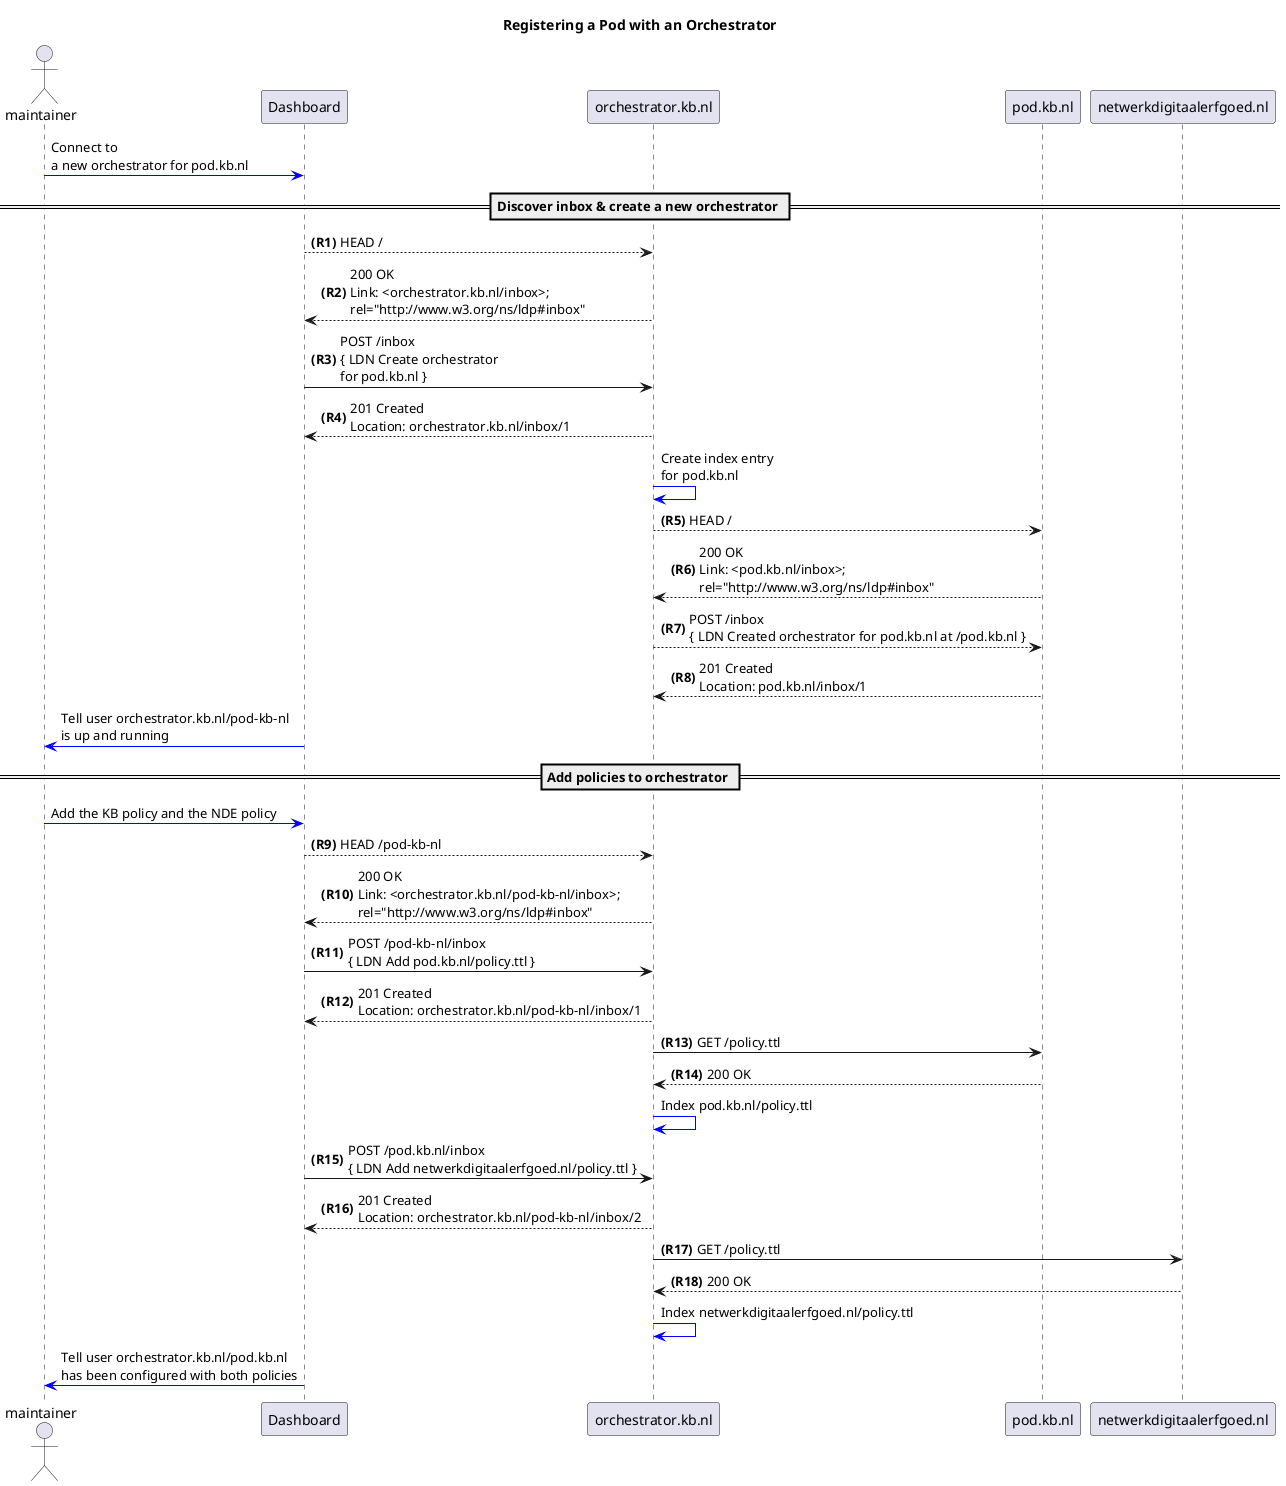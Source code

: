 @startuml

title
 Registering a Pod with an Orchestrator
end title

autonumber "<b>(R0)"
actor maintainer as M
participant Dashboard as D
participant orchestrator.kb.nl as O
participant pod.kb.nl as Pod
participant netwerkdigitaalerfgoed.nl as NDE

autonumber stop
M -[#0000FF]> D: Connect to\na new orchestrator for pod.kb.nl

== Discover inbox & create a new orchestrator ==

autonumber resume
D --> O : HEAD /
D <-- O: 200 OK\nLink: <orchestrator.kb.nl/inbox>;\nrel="http://www.w3.org/ns/ldp#inbox"

D -> O : POST /inbox\n{ LDN Create orchestrator\nfor pod.kb.nl }
D <-- O : 201 Created\nLocation: orchestrator.kb.nl/inbox/1

autonumber stop
O -[#0000FF]> O: Create index entry\nfor pod.kb.nl

autonumber resume
O --> Pod : HEAD /
O <-- Pod: 200 OK\nLink: <pod.kb.nl/inbox>;\nrel="http://www.w3.org/ns/ldp#inbox"

O --> Pod : POST /inbox\n{ LDN Created orchestrator for pod.kb.nl at /pod.kb.nl }
O <-- Pod : 201 Created\nLocation: pod.kb.nl/inbox/1

autonumber stop
D -[#0000FF]> M: Tell user orchestrator.kb.nl/pod-kb-nl\nis up and running

== Add policies to orchestrator ==

M -[#0000FF]> D: Add the KB policy and the NDE policy

autonumber resume
D --> O : HEAD /pod-kb-nl
D <-- O: 200 OK\nLink: <orchestrator.kb.nl/pod-kb-nl/inbox>;\nrel="http://www.w3.org/ns/ldp#inbox"

D -> O : POST /pod-kb-nl/inbox\n{ LDN Add pod.kb.nl/policy.ttl }
D <-- O : 201 Created\nLocation: orchestrator.kb.nl/pod-kb-nl/inbox/1

O -> Pod: GET /policy.ttl
O <-- Pod: 200 OK

autonumber stop
O -[#0000FF]> O: Index pod.kb.nl/policy.ttl

autonumber resume
D -> O : POST /pod.kb.nl/inbox\n{ LDN Add netwerkdigitaalerfgoed.nl/policy.ttl }
D <-- O : 201 Created\nLocation: orchestrator.kb.nl/pod-kb-nl/inbox/2

O -> NDE: GET /policy.ttl
O <-- NDE: 200 OK

autonumber stop
O -[#0000FF]> O: Index netwerkdigitaalerfgoed.nl/policy.ttl

D -[#0000FF]> M: Tell user orchestrator.kb.nl/pod.kb.nl\nhas been configured with both policies 

@enduml